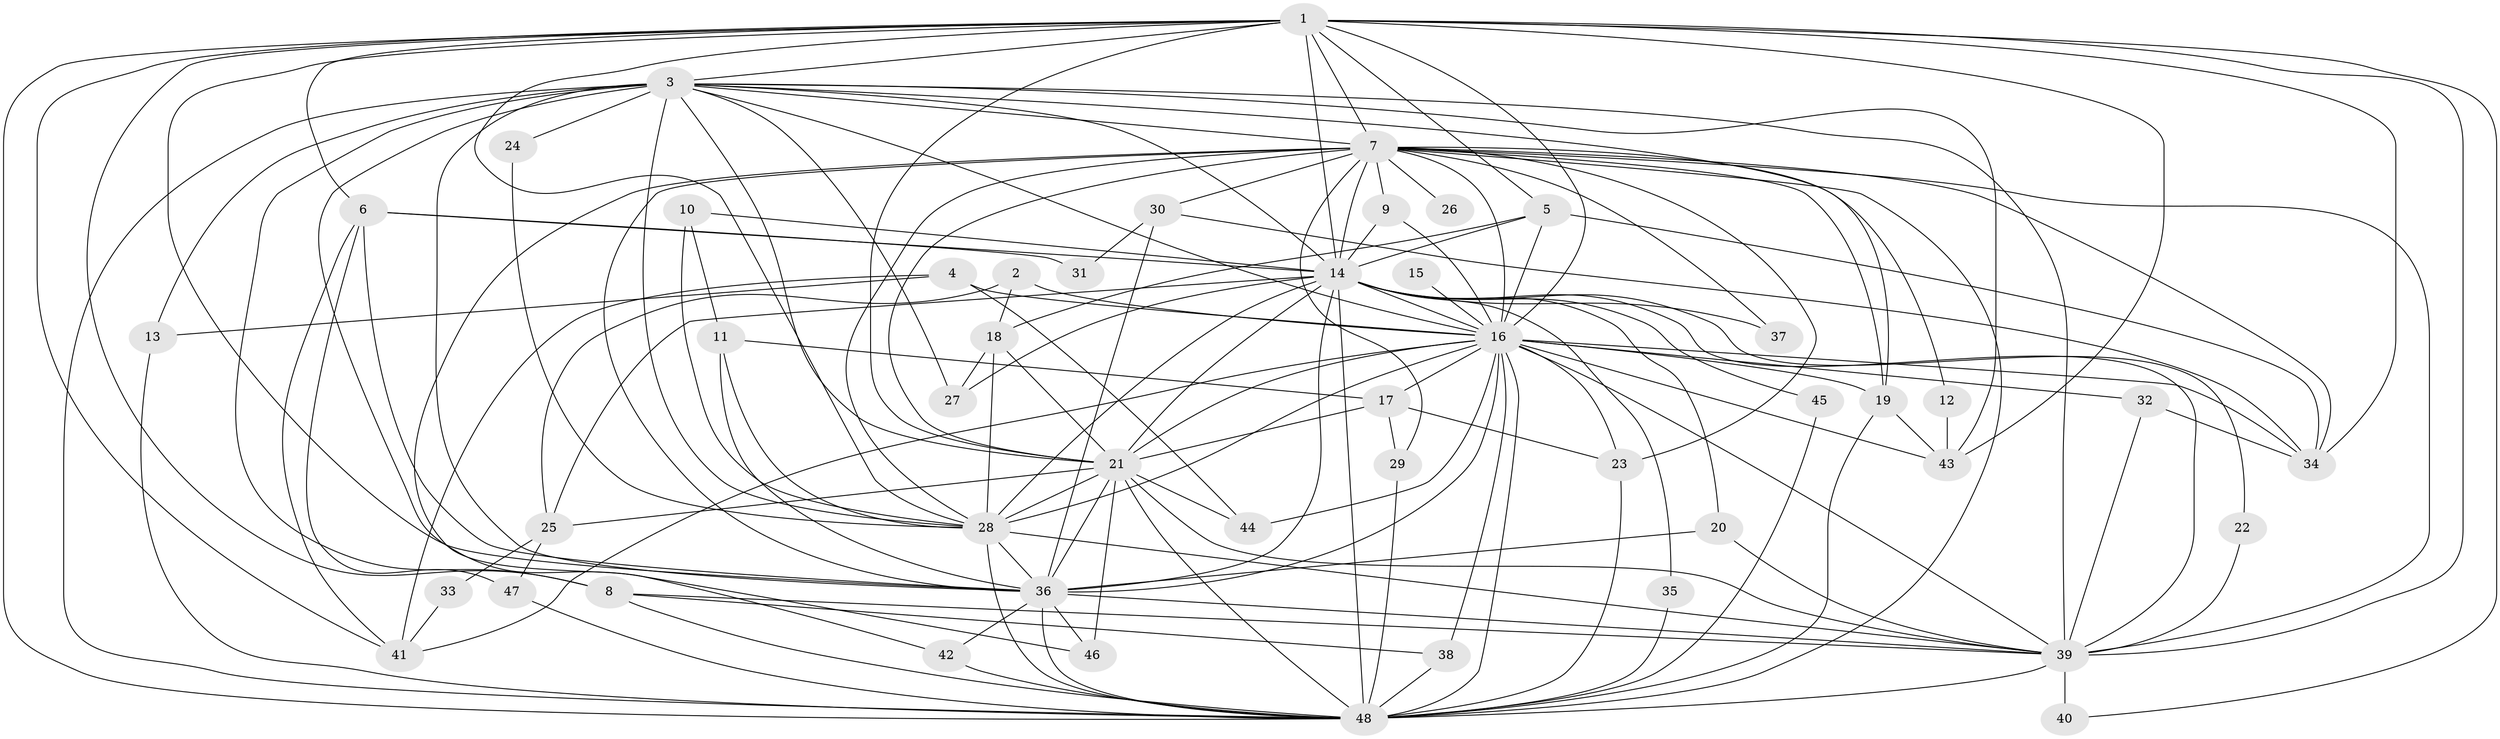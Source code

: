 // original degree distribution, {15: 0.010526315789473684, 18: 0.031578947368421054, 16: 0.010526315789473684, 19: 0.010526315789473684, 25: 0.010526315789473684, 24: 0.021052631578947368, 26: 0.010526315789473684, 2: 0.5684210526315789, 4: 0.07368421052631578, 5: 0.08421052631578947, 6: 0.010526315789473684, 3: 0.15789473684210525}
// Generated by graph-tools (version 1.1) at 2025/01/03/09/25 03:01:27]
// undirected, 48 vertices, 148 edges
graph export_dot {
graph [start="1"]
  node [color=gray90,style=filled];
  1;
  2;
  3;
  4;
  5;
  6;
  7;
  8;
  9;
  10;
  11;
  12;
  13;
  14;
  15;
  16;
  17;
  18;
  19;
  20;
  21;
  22;
  23;
  24;
  25;
  26;
  27;
  28;
  29;
  30;
  31;
  32;
  33;
  34;
  35;
  36;
  37;
  38;
  39;
  40;
  41;
  42;
  43;
  44;
  45;
  46;
  47;
  48;
  1 -- 3 [weight=1.0];
  1 -- 5 [weight=1.0];
  1 -- 6 [weight=1.0];
  1 -- 7 [weight=2.0];
  1 -- 8 [weight=1.0];
  1 -- 14 [weight=1.0];
  1 -- 16 [weight=2.0];
  1 -- 21 [weight=1.0];
  1 -- 28 [weight=1.0];
  1 -- 34 [weight=1.0];
  1 -- 36 [weight=1.0];
  1 -- 39 [weight=1.0];
  1 -- 40 [weight=1.0];
  1 -- 41 [weight=1.0];
  1 -- 43 [weight=1.0];
  1 -- 48 [weight=2.0];
  2 -- 16 [weight=1.0];
  2 -- 18 [weight=1.0];
  2 -- 25 [weight=1.0];
  3 -- 7 [weight=1.0];
  3 -- 8 [weight=1.0];
  3 -- 13 [weight=1.0];
  3 -- 14 [weight=1.0];
  3 -- 16 [weight=1.0];
  3 -- 19 [weight=1.0];
  3 -- 21 [weight=1.0];
  3 -- 24 [weight=1.0];
  3 -- 27 [weight=1.0];
  3 -- 28 [weight=2.0];
  3 -- 36 [weight=1.0];
  3 -- 39 [weight=1.0];
  3 -- 43 [weight=1.0];
  3 -- 46 [weight=1.0];
  3 -- 48 [weight=2.0];
  4 -- 13 [weight=1.0];
  4 -- 16 [weight=1.0];
  4 -- 41 [weight=1.0];
  4 -- 44 [weight=1.0];
  5 -- 14 [weight=1.0];
  5 -- 16 [weight=1.0];
  5 -- 18 [weight=1.0];
  5 -- 34 [weight=1.0];
  6 -- 14 [weight=1.0];
  6 -- 31 [weight=1.0];
  6 -- 36 [weight=1.0];
  6 -- 41 [weight=1.0];
  6 -- 47 [weight=1.0];
  7 -- 9 [weight=2.0];
  7 -- 12 [weight=1.0];
  7 -- 14 [weight=1.0];
  7 -- 16 [weight=1.0];
  7 -- 19 [weight=1.0];
  7 -- 21 [weight=2.0];
  7 -- 23 [weight=1.0];
  7 -- 26 [weight=2.0];
  7 -- 28 [weight=1.0];
  7 -- 29 [weight=1.0];
  7 -- 30 [weight=1.0];
  7 -- 34 [weight=1.0];
  7 -- 36 [weight=2.0];
  7 -- 37 [weight=1.0];
  7 -- 39 [weight=1.0];
  7 -- 42 [weight=1.0];
  7 -- 48 [weight=1.0];
  8 -- 38 [weight=1.0];
  8 -- 39 [weight=1.0];
  8 -- 48 [weight=1.0];
  9 -- 14 [weight=1.0];
  9 -- 16 [weight=1.0];
  10 -- 11 [weight=1.0];
  10 -- 14 [weight=1.0];
  10 -- 28 [weight=1.0];
  11 -- 17 [weight=1.0];
  11 -- 28 [weight=1.0];
  11 -- 36 [weight=1.0];
  12 -- 43 [weight=1.0];
  13 -- 48 [weight=1.0];
  14 -- 16 [weight=2.0];
  14 -- 20 [weight=1.0];
  14 -- 21 [weight=1.0];
  14 -- 22 [weight=1.0];
  14 -- 25 [weight=1.0];
  14 -- 27 [weight=1.0];
  14 -- 28 [weight=1.0];
  14 -- 35 [weight=1.0];
  14 -- 36 [weight=2.0];
  14 -- 37 [weight=1.0];
  14 -- 39 [weight=2.0];
  14 -- 45 [weight=1.0];
  14 -- 48 [weight=2.0];
  15 -- 16 [weight=1.0];
  16 -- 17 [weight=1.0];
  16 -- 19 [weight=1.0];
  16 -- 21 [weight=1.0];
  16 -- 23 [weight=1.0];
  16 -- 28 [weight=1.0];
  16 -- 32 [weight=1.0];
  16 -- 34 [weight=1.0];
  16 -- 36 [weight=1.0];
  16 -- 38 [weight=1.0];
  16 -- 39 [weight=1.0];
  16 -- 41 [weight=1.0];
  16 -- 43 [weight=1.0];
  16 -- 44 [weight=1.0];
  16 -- 48 [weight=1.0];
  17 -- 21 [weight=1.0];
  17 -- 23 [weight=1.0];
  17 -- 29 [weight=1.0];
  18 -- 21 [weight=1.0];
  18 -- 27 [weight=1.0];
  18 -- 28 [weight=1.0];
  19 -- 43 [weight=1.0];
  19 -- 48 [weight=1.0];
  20 -- 36 [weight=1.0];
  20 -- 39 [weight=1.0];
  21 -- 25 [weight=1.0];
  21 -- 28 [weight=2.0];
  21 -- 36 [weight=1.0];
  21 -- 39 [weight=1.0];
  21 -- 44 [weight=1.0];
  21 -- 46 [weight=1.0];
  21 -- 48 [weight=1.0];
  22 -- 39 [weight=1.0];
  23 -- 48 [weight=1.0];
  24 -- 28 [weight=1.0];
  25 -- 33 [weight=1.0];
  25 -- 47 [weight=1.0];
  28 -- 36 [weight=1.0];
  28 -- 39 [weight=1.0];
  28 -- 48 [weight=1.0];
  29 -- 48 [weight=1.0];
  30 -- 31 [weight=1.0];
  30 -- 34 [weight=1.0];
  30 -- 36 [weight=1.0];
  32 -- 34 [weight=1.0];
  32 -- 39 [weight=1.0];
  33 -- 41 [weight=1.0];
  35 -- 48 [weight=1.0];
  36 -- 39 [weight=2.0];
  36 -- 42 [weight=1.0];
  36 -- 46 [weight=1.0];
  36 -- 48 [weight=1.0];
  38 -- 48 [weight=2.0];
  39 -- 40 [weight=2.0];
  39 -- 48 [weight=2.0];
  42 -- 48 [weight=1.0];
  45 -- 48 [weight=1.0];
  47 -- 48 [weight=1.0];
}
